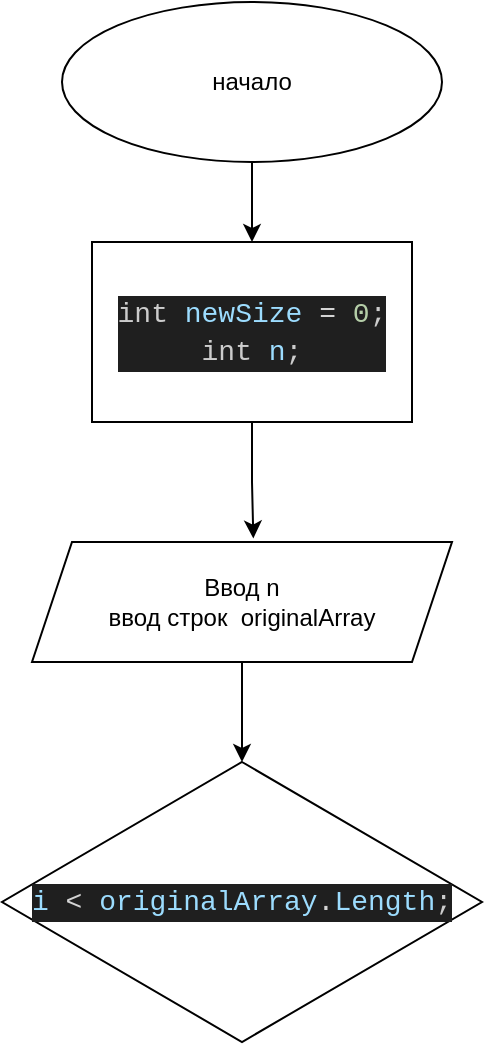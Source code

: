 <mxfile version="21.6.5" type="device">
  <diagram name="Страница 1" id="z0ILkcN1q_UurhKUiK_v">
    <mxGraphModel dx="915" dy="690" grid="1" gridSize="10" guides="1" tooltips="1" connect="1" arrows="1" fold="1" page="1" pageScale="1" pageWidth="827" pageHeight="1169" math="0" shadow="0">
      <root>
        <mxCell id="0" />
        <mxCell id="1" parent="0" />
        <mxCell id="IJ589lemDYNEneIFRMGD-5" style="edgeStyle=orthogonalEdgeStyle;rounded=0;orthogonalLoop=1;jettySize=auto;html=1;" parent="1" source="IJ589lemDYNEneIFRMGD-4" target="IJ589lemDYNEneIFRMGD-6" edge="1">
          <mxGeometry relative="1" as="geometry">
            <mxPoint x="240" y="160" as="targetPoint" />
          </mxGeometry>
        </mxCell>
        <mxCell id="IJ589lemDYNEneIFRMGD-4" value="начало" style="ellipse;whiteSpace=wrap;html=1;" parent="1" vertex="1">
          <mxGeometry x="145" y="40" width="190" height="80" as="geometry" />
        </mxCell>
        <mxCell id="UlSqj88N8uLXs99S0Pgx-3" style="edgeStyle=orthogonalEdgeStyle;rounded=0;orthogonalLoop=1;jettySize=auto;html=1;entryX=0.527;entryY=-0.029;entryDx=0;entryDy=0;entryPerimeter=0;" edge="1" parent="1" source="IJ589lemDYNEneIFRMGD-6" target="UlSqj88N8uLXs99S0Pgx-1">
          <mxGeometry relative="1" as="geometry" />
        </mxCell>
        <mxCell id="IJ589lemDYNEneIFRMGD-6" value="&lt;div style=&quot;color: rgb(204, 204, 204); background-color: rgb(31, 31, 31); font-family: Consolas, &amp;quot;Courier New&amp;quot;, monospace; font-size: 14px; line-height: 19px;&quot;&gt;int &lt;span style=&quot;color: #9cdcfe;&quot;&gt;newSize&lt;/span&gt; &lt;span style=&quot;color: #d4d4d4;&quot;&gt;=&lt;/span&gt; &lt;span style=&quot;color: #b5cea8;&quot;&gt;0&lt;/span&gt;;&lt;/div&gt;&lt;div style=&quot;color: rgb(204, 204, 204); background-color: rgb(31, 31, 31); font-family: Consolas, &amp;quot;Courier New&amp;quot;, monospace; font-size: 14px; line-height: 19px;&quot;&gt;&lt;div style=&quot;line-height: 19px;&quot;&gt;int &lt;span style=&quot;color: #9cdcfe;&quot;&gt;n&lt;/span&gt;;&lt;/div&gt;&lt;/div&gt;" style="rounded=0;whiteSpace=wrap;html=1;" parent="1" vertex="1">
          <mxGeometry x="160" y="160" width="160" height="90" as="geometry" />
        </mxCell>
        <mxCell id="UlSqj88N8uLXs99S0Pgx-5" style="edgeStyle=orthogonalEdgeStyle;rounded=0;orthogonalLoop=1;jettySize=auto;html=1;entryX=0.5;entryY=0;entryDx=0;entryDy=0;" edge="1" parent="1" source="UlSqj88N8uLXs99S0Pgx-1" target="UlSqj88N8uLXs99S0Pgx-4">
          <mxGeometry relative="1" as="geometry" />
        </mxCell>
        <mxCell id="UlSqj88N8uLXs99S0Pgx-1" value="Ввод n&lt;br&gt;ввод строк&amp;nbsp; originalArray" style="shape=parallelogram;perimeter=parallelogramPerimeter;whiteSpace=wrap;html=1;fixedSize=1;" vertex="1" parent="1">
          <mxGeometry x="130" y="310" width="210" height="60" as="geometry" />
        </mxCell>
        <mxCell id="UlSqj88N8uLXs99S0Pgx-4" value="&lt;div style=&quot;background-color: rgb(31, 31, 31); font-family: Consolas, &amp;quot;Courier New&amp;quot;, monospace; font-size: 14px; line-height: 19px;&quot;&gt;&lt;span style=&quot;color: rgb(156, 220, 254);&quot;&gt;i&lt;/span&gt; &lt;span style=&quot;color: rgb(212, 212, 212);&quot;&gt;&amp;lt;&lt;/span&gt;&lt;font color=&quot;#cccccc&quot;&gt;&amp;nbsp;&lt;/font&gt;&lt;span style=&quot;color: rgb(156, 220, 254);&quot;&gt;originalArray&lt;/span&gt;&lt;span style=&quot;color: rgb(212, 212, 212);&quot;&gt;.&lt;/span&gt;&lt;span style=&quot;color: rgb(156, 220, 254);&quot;&gt;Length&lt;/span&gt;&lt;font color=&quot;#cccccc&quot;&gt;;&lt;/font&gt;&lt;/div&gt;" style="rhombus;whiteSpace=wrap;html=1;" vertex="1" parent="1">
          <mxGeometry x="115" y="420" width="240" height="140" as="geometry" />
        </mxCell>
      </root>
    </mxGraphModel>
  </diagram>
</mxfile>
